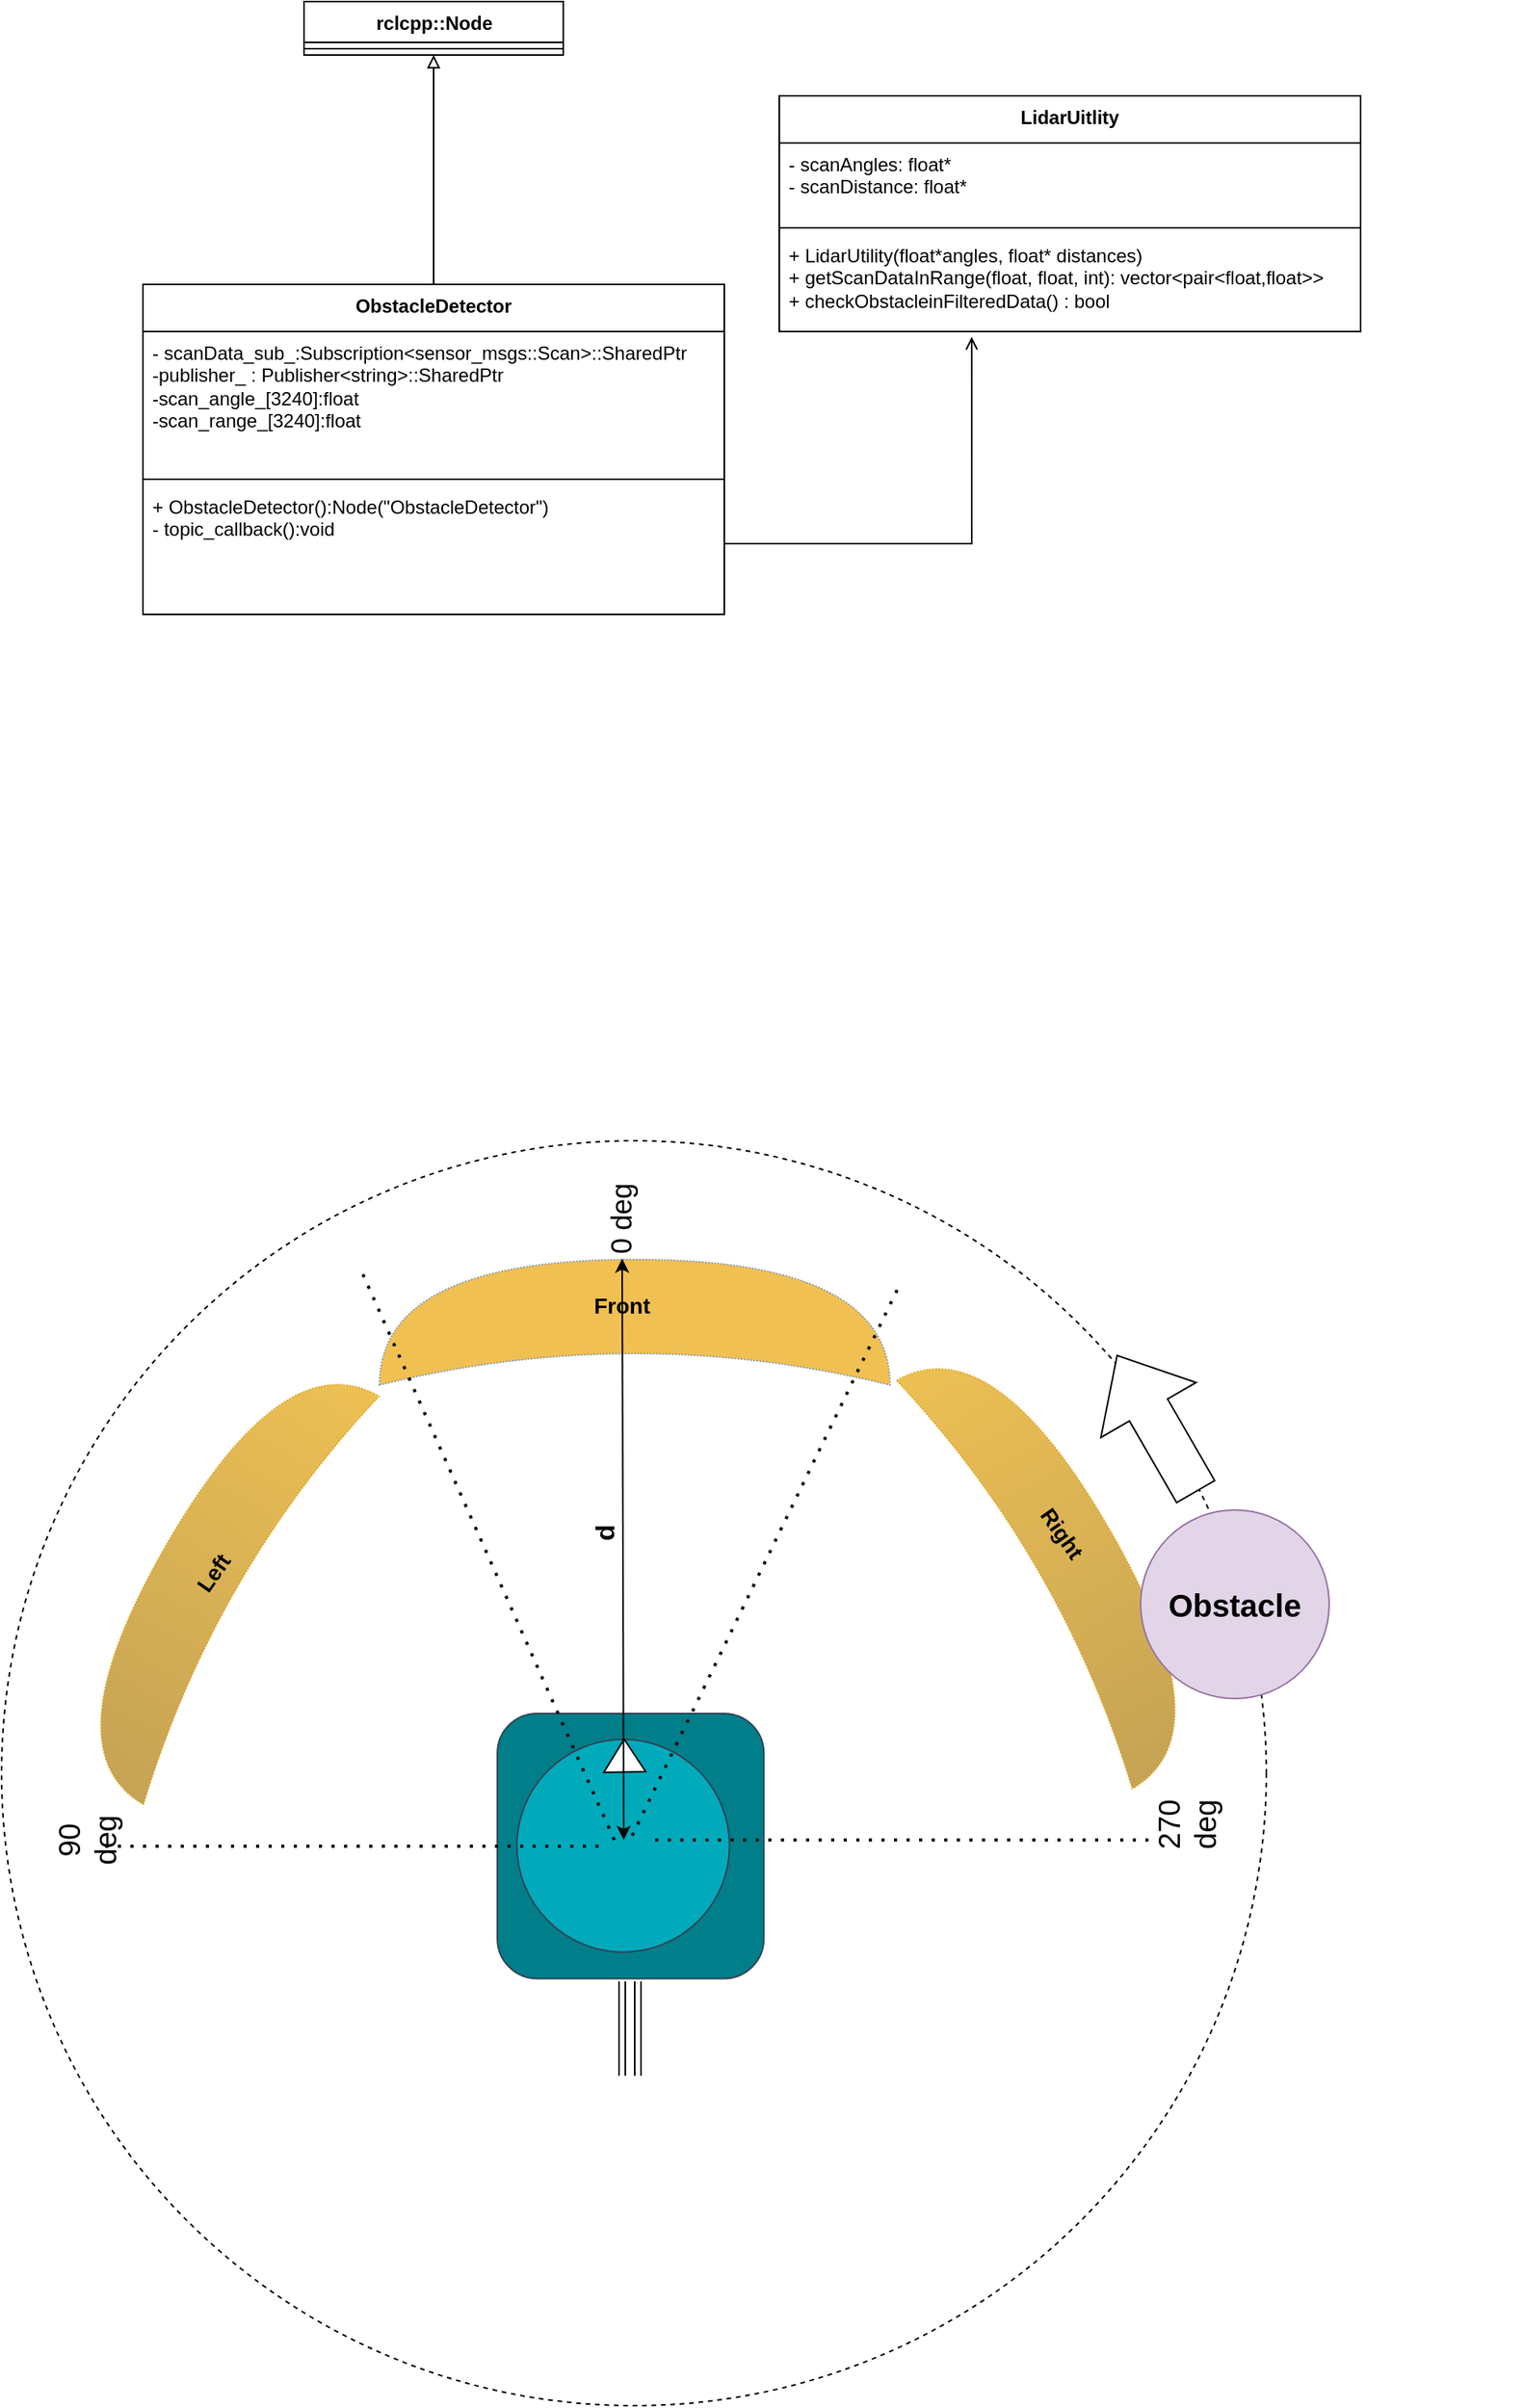 <mxfile version="24.6.4" type="github">
  <diagram name="Page-1" id="tyBKA0bGHe00-OdEZXyO">
    <mxGraphModel dx="2899" dy="994" grid="1" gridSize="10" guides="1" tooltips="1" connect="1" arrows="1" fold="1" page="1" pageScale="1" pageWidth="850" pageHeight="1100" math="0" shadow="0">
      <root>
        <mxCell id="0" />
        <mxCell id="1" parent="0" />
        <mxCell id="Gb5lMUTHjq_DXmy-1-ze-2" value="rclcpp::Node" style="swimlane;fontStyle=1;align=center;verticalAlign=top;childLayout=stackLayout;horizontal=1;startSize=26;horizontalStack=0;resizeParent=1;resizeParentMax=0;resizeLast=0;collapsible=1;marginBottom=0;whiteSpace=wrap;html=1;" parent="1" vertex="1">
          <mxGeometry x="102.5" y="320" width="165" height="34" as="geometry" />
        </mxCell>
        <mxCell id="Gb5lMUTHjq_DXmy-1-ze-3" value="" style="line;strokeWidth=1;fillColor=none;align=left;verticalAlign=middle;spacingTop=-1;spacingLeft=3;spacingRight=3;rotatable=0;labelPosition=right;points=[];portConstraint=eastwest;strokeColor=inherit;" parent="Gb5lMUTHjq_DXmy-1-ze-2" vertex="1">
          <mxGeometry y="26" width="165" height="8" as="geometry" />
        </mxCell>
        <mxCell id="Gb5lMUTHjq_DXmy-1-ze-5" value="LidarUitlity" style="swimlane;fontStyle=1;align=center;verticalAlign=top;childLayout=stackLayout;horizontal=1;startSize=30;horizontalStack=0;resizeParent=1;resizeParentMax=0;resizeLast=0;collapsible=1;marginBottom=0;whiteSpace=wrap;html=1;" parent="1" vertex="1">
          <mxGeometry x="405" y="380" width="370" height="150" as="geometry" />
        </mxCell>
        <mxCell id="Gb5lMUTHjq_DXmy-1-ze-6" value="&lt;div&gt;- scanAngles: float*&lt;/div&gt;&lt;div&gt;- scanDistance: float*&lt;br&gt;&lt;/div&gt;" style="text;strokeColor=none;fillColor=none;align=left;verticalAlign=top;spacingLeft=4;spacingRight=4;overflow=hidden;rotatable=0;points=[[0,0.5],[1,0.5]];portConstraint=eastwest;whiteSpace=wrap;html=1;" parent="Gb5lMUTHjq_DXmy-1-ze-5" vertex="1">
          <mxGeometry y="30" width="370" height="50" as="geometry" />
        </mxCell>
        <mxCell id="Gb5lMUTHjq_DXmy-1-ze-7" value="" style="line;strokeWidth=1;fillColor=none;align=left;verticalAlign=middle;spacingTop=-1;spacingLeft=3;spacingRight=3;rotatable=0;labelPosition=right;points=[];portConstraint=eastwest;strokeColor=inherit;" parent="Gb5lMUTHjq_DXmy-1-ze-5" vertex="1">
          <mxGeometry y="80" width="370" height="8" as="geometry" />
        </mxCell>
        <mxCell id="Gb5lMUTHjq_DXmy-1-ze-8" value="&lt;div&gt;+ LidarUtility(float*angles, float* distances)&lt;br&gt;&lt;/div&gt;&lt;div&gt;+ getScanDataInRange(float, float, int): vector&amp;lt;pair&amp;lt;float,float&amp;gt;&amp;gt;&lt;br&gt;&lt;/div&gt;&lt;div&gt;+ checkObstacleinFilteredData() : bool&lt;br&gt;&lt;/div&gt;" style="text;strokeColor=none;fillColor=none;align=left;verticalAlign=top;spacingLeft=4;spacingRight=4;overflow=hidden;rotatable=0;points=[[0,0.5],[1,0.5]];portConstraint=eastwest;whiteSpace=wrap;html=1;" parent="Gb5lMUTHjq_DXmy-1-ze-5" vertex="1">
          <mxGeometry y="88" width="370" height="62" as="geometry" />
        </mxCell>
        <mxCell id="qjejY537604e-5QMQ8SS-2" style="edgeStyle=orthogonalEdgeStyle;rounded=0;orthogonalLoop=1;jettySize=auto;html=1;entryX=0.5;entryY=1;entryDx=0;entryDy=0;endArrow=block;endFill=0;" parent="1" source="Gb5lMUTHjq_DXmy-1-ze-15" target="Gb5lMUTHjq_DXmy-1-ze-2" edge="1">
          <mxGeometry relative="1" as="geometry" />
        </mxCell>
        <mxCell id="Gb5lMUTHjq_DXmy-1-ze-15" value="ObstacleDetector" style="swimlane;fontStyle=1;align=center;verticalAlign=top;childLayout=stackLayout;horizontal=1;startSize=30;horizontalStack=0;resizeParent=1;resizeParentMax=0;resizeLast=0;collapsible=1;marginBottom=0;whiteSpace=wrap;html=1;" parent="1" vertex="1">
          <mxGeometry y="500" width="370" height="210" as="geometry" />
        </mxCell>
        <mxCell id="Gb5lMUTHjq_DXmy-1-ze-16" value="- scanData_sub_:Subscription&amp;lt;sensor_msgs::Scan&amp;gt;::SharedPtr&lt;br&gt;&lt;div&gt;-publisher_ : Publisher&amp;lt;string&amp;gt;::SharedPtr&lt;/div&gt;&lt;div&gt;-scan_angle_[3240]:float&lt;/div&gt;&lt;div&gt;-scan_range_[3240]:float&lt;br&gt;&lt;/div&gt;" style="text;strokeColor=none;fillColor=none;align=left;verticalAlign=top;spacingLeft=4;spacingRight=4;overflow=hidden;rotatable=0;points=[[0,0.5],[1,0.5]];portConstraint=eastwest;whiteSpace=wrap;html=1;" parent="Gb5lMUTHjq_DXmy-1-ze-15" vertex="1">
          <mxGeometry y="30" width="370" height="90" as="geometry" />
        </mxCell>
        <mxCell id="Gb5lMUTHjq_DXmy-1-ze-17" value="" style="line;strokeWidth=1;fillColor=none;align=left;verticalAlign=middle;spacingTop=-1;spacingLeft=3;spacingRight=3;rotatable=0;labelPosition=right;points=[];portConstraint=eastwest;strokeColor=inherit;" parent="Gb5lMUTHjq_DXmy-1-ze-15" vertex="1">
          <mxGeometry y="120" width="370" height="8" as="geometry" />
        </mxCell>
        <mxCell id="Gb5lMUTHjq_DXmy-1-ze-18" value="&lt;div&gt;+ ObstacleDetector():Node(&quot;ObstacleDetector&quot;)&lt;br&gt;&lt;/div&gt;&lt;div&gt;- topic_callback():void&lt;br&gt;&lt;/div&gt;" style="text;strokeColor=none;fillColor=none;align=left;verticalAlign=top;spacingLeft=4;spacingRight=4;overflow=hidden;rotatable=0;points=[[0,0.5],[1,0.5]];portConstraint=eastwest;whiteSpace=wrap;html=1;" parent="Gb5lMUTHjq_DXmy-1-ze-15" vertex="1">
          <mxGeometry y="128" width="370" height="82" as="geometry" />
        </mxCell>
        <mxCell id="Gb5lMUTHjq_DXmy-1-ze-21" style="edgeStyle=orthogonalEdgeStyle;rounded=0;orthogonalLoop=1;jettySize=auto;html=1;endArrow=open;endFill=0;entryX=0.331;entryY=1.054;entryDx=0;entryDy=0;entryPerimeter=0;" parent="1" source="Gb5lMUTHjq_DXmy-1-ze-15" target="Gb5lMUTHjq_DXmy-1-ze-8" edge="1">
          <mxGeometry relative="1" as="geometry">
            <mxPoint x="527" y="560" as="targetPoint" />
            <Array as="points">
              <mxPoint x="527" y="665" />
            </Array>
          </mxGeometry>
        </mxCell>
        <mxCell id="q6YA2L4c4cyCK8lsv5xc-1" value="" style="group;rotation=-90;" vertex="1" connectable="0" parent="1">
          <mxGeometry x="30" y="979.999" width="755" height="940.001" as="geometry" />
        </mxCell>
        <mxCell id="q6YA2L4c4cyCK8lsv5xc-4" value="" style="ellipse;whiteSpace=wrap;html=1;aspect=fixed;dashed=1;" vertex="1" parent="q6YA2L4c4cyCK8lsv5xc-1">
          <mxGeometry x="-120" y="65" width="805" height="805" as="geometry" />
        </mxCell>
        <mxCell id="SqqnAchxINfKB3lGnBOW-22" value="" style="shape=xor;whiteSpace=wrap;html=1;shadow=0;dashed=1;dashPattern=1 1;fillColor=#eeb127;strokeColor=#6c8ebf;opacity=80;rotation=-90;" parent="q6YA2L4c4cyCK8lsv5xc-1" vertex="1">
          <mxGeometry x="243" y="18" width="80" height="325" as="geometry" />
        </mxCell>
        <mxCell id="SqqnAchxINfKB3lGnBOW-9" value="" style="group;rotation=-90;" parent="q6YA2L4c4cyCK8lsv5xc-1" vertex="1" connectable="0">
          <mxGeometry x="168" y="454" width="248.7" height="163.81" as="geometry" />
        </mxCell>
        <mxCell id="SqqnAchxINfKB3lGnBOW-3" value="" style="group;rotation=-270;" parent="SqqnAchxINfKB3lGnBOW-9" vertex="1" connectable="0">
          <mxGeometry x="45" y="-45" width="158.7" height="163.81" as="geometry" />
        </mxCell>
        <mxCell id="SqqnAchxINfKB3lGnBOW-8" value="" style="rounded=1;whiteSpace=wrap;html=1;fillColor=#007e8a;fontColor=#ffffff;strokeColor=#314354;rotation=-90;" parent="SqqnAchxINfKB3lGnBOW-3" vertex="1">
          <mxGeometry x="-17" y="20" width="168.735" height="169.644" as="geometry" />
        </mxCell>
        <mxCell id="SqqnAchxINfKB3lGnBOW-1" value="" style="ellipse;whiteSpace=wrap;html=1;aspect=fixed;rotation=-360;fillColor=#00aabb;fontColor=#ffffff;strokeColor=#314354;" parent="SqqnAchxINfKB3lGnBOW-3" vertex="1">
          <mxGeometry x="-5" y="37" width="135.327" height="135.327" as="geometry" />
        </mxCell>
        <mxCell id="SqqnAchxINfKB3lGnBOW-2" value="" style="triangle;whiteSpace=wrap;html=1;rotation=-451;" parent="SqqnAchxINfKB3lGnBOW-3" vertex="1">
          <mxGeometry x="53" y="34" width="20.896" height="26.611" as="geometry" />
        </mxCell>
        <mxCell id="SqqnAchxINfKB3lGnBOW-11" value="" style="endArrow=classic;html=1;rounded=0;endFill=1;startArrow=classic;startFill=1;" parent="SqqnAchxINfKB3lGnBOW-3" edge="1">
          <mxGeometry width="50" height="50" relative="1" as="geometry">
            <mxPoint x="63" y="101" as="sourcePoint" />
            <mxPoint x="62" y="-269" as="targetPoint" />
          </mxGeometry>
        </mxCell>
        <mxCell id="SqqnAchxINfKB3lGnBOW-7" value="" style="group;rotation=-90;" parent="SqqnAchxINfKB3lGnBOW-9" vertex="1" connectable="0">
          <mxGeometry x="82" y="171" width="60" height="9.82" as="geometry" />
        </mxCell>
        <mxCell id="SqqnAchxINfKB3lGnBOW-5" value="" style="shape=link;html=1;rounded=0;" parent="SqqnAchxINfKB3lGnBOW-7" edge="1">
          <mxGeometry width="100" relative="1" as="geometry">
            <mxPoint x="25" y="35" as="sourcePoint" />
            <mxPoint x="25" y="-25" as="targetPoint" />
          </mxGeometry>
        </mxCell>
        <mxCell id="SqqnAchxINfKB3lGnBOW-6" value="" style="shape=link;html=1;rounded=0;" parent="SqqnAchxINfKB3lGnBOW-7" edge="1">
          <mxGeometry width="100" relative="1" as="geometry">
            <mxPoint x="35" y="35" as="sourcePoint" />
            <mxPoint x="35" y="-25" as="targetPoint" />
          </mxGeometry>
        </mxCell>
        <mxCell id="SqqnAchxINfKB3lGnBOW-10" value="" style="endArrow=none;dashed=1;html=1;dashPattern=1 3;strokeWidth=2;rounded=0;" parent="q6YA2L4c4cyCK8lsv5xc-1" edge="1">
          <mxGeometry width="50" height="50" relative="1" as="geometry">
            <mxPoint x="260" y="514" as="sourcePoint" />
            <mxPoint x="-60" y="514" as="targetPoint" />
          </mxGeometry>
        </mxCell>
        <mxCell id="SqqnAchxINfKB3lGnBOW-16" value="" style="endArrow=none;dashed=1;html=1;dashPattern=1 3;strokeWidth=2;rounded=0;" parent="q6YA2L4c4cyCK8lsv5xc-1" edge="1">
          <mxGeometry width="50" height="50" relative="1" as="geometry">
            <mxPoint x="610" y="510" as="sourcePoint" />
            <mxPoint x="290" y="510" as="targetPoint" />
          </mxGeometry>
        </mxCell>
        <mxCell id="SqqnAchxINfKB3lGnBOW-17" value="" style="endArrow=none;dashed=1;html=1;dashPattern=1 3;strokeWidth=2;rounded=0;" parent="q6YA2L4c4cyCK8lsv5xc-1" edge="1">
          <mxGeometry width="50" height="50" relative="1" as="geometry">
            <mxPoint x="450" y="160" as="sourcePoint" />
            <mxPoint x="280" y="510" as="targetPoint" />
          </mxGeometry>
        </mxCell>
        <mxCell id="SqqnAchxINfKB3lGnBOW-18" value="" style="endArrow=none;dashed=1;html=1;dashPattern=1 3;strokeWidth=2;rounded=0;" parent="q6YA2L4c4cyCK8lsv5xc-1" edge="1">
          <mxGeometry width="50" height="50" relative="1" as="geometry">
            <mxPoint x="110" y="150" as="sourcePoint" />
            <mxPoint x="270" y="510" as="targetPoint" />
          </mxGeometry>
        </mxCell>
        <mxCell id="SqqnAchxINfKB3lGnBOW-19" value="&lt;font style=&quot;font-size: 18px;&quot;&gt;0 deg&lt;/font&gt;" style="text;html=1;align=center;verticalAlign=middle;resizable=0;points=[];autosize=1;strokeColor=none;fillColor=none;rotation=-90;" parent="q6YA2L4c4cyCK8lsv5xc-1" vertex="1">
          <mxGeometry x="240" y="95" width="70" height="40" as="geometry" />
        </mxCell>
        <mxCell id="SqqnAchxINfKB3lGnBOW-20" value="&lt;font style=&quot;font-size: 19px;&quot;&gt;90 deg&lt;/font&gt;" style="text;html=1;align=center;verticalAlign=middle;whiteSpace=wrap;rounded=0;rotation=-90;" parent="q6YA2L4c4cyCK8lsv5xc-1" vertex="1">
          <mxGeometry x="-95" y="495" width="60" height="30" as="geometry" />
        </mxCell>
        <mxCell id="SqqnAchxINfKB3lGnBOW-21" value="&lt;font style=&quot;font-size: 19px;&quot;&gt;270 deg&lt;/font&gt;" style="text;html=1;align=center;verticalAlign=middle;whiteSpace=wrap;rounded=0;rotation=-90;" parent="q6YA2L4c4cyCK8lsv5xc-1" vertex="1">
          <mxGeometry x="605" y="485" width="60" height="30" as="geometry" />
        </mxCell>
        <mxCell id="SqqnAchxINfKB3lGnBOW-23" value="" style="shape=xor;whiteSpace=wrap;html=1;shadow=0;dashed=1;dashPattern=1 1;fillColor=#ad7c0d;strokeColor=#d79b00;opacity=70;direction=south;rotation=-240;gradientColor=#e5a50a;" parent="q6YA2L4c4cyCK8lsv5xc-1" vertex="1">
          <mxGeometry x="-135" y="305" width="300" height="70" as="geometry" />
        </mxCell>
        <mxCell id="SqqnAchxINfKB3lGnBOW-24" value="" style="shape=xor;whiteSpace=wrap;html=1;shadow=0;dashed=1;dashPattern=1 1;fillColor=#ad7c0d;strokeColor=#d79b00;opacity=70;direction=south;rotation=-120;gradientColor=#e5a50a;gradientDirection=north;" parent="q6YA2L4c4cyCK8lsv5xc-1" vertex="1">
          <mxGeometry x="405" y="295" width="300" height="70" as="geometry" />
        </mxCell>
        <mxCell id="SqqnAchxINfKB3lGnBOW-25" value="&lt;b&gt;&lt;font style=&quot;font-size: 14px;&quot;&gt;Front&lt;/font&gt;&lt;/b&gt;" style="text;html=1;align=center;verticalAlign=middle;whiteSpace=wrap;rounded=0;rotation=0;" parent="q6YA2L4c4cyCK8lsv5xc-1" vertex="1">
          <mxGeometry x="245" y="155" width="60" height="30" as="geometry" />
        </mxCell>
        <mxCell id="SqqnAchxINfKB3lGnBOW-26" value="&lt;b&gt;&lt;font style=&quot;font-size: 14px;&quot;&gt;Left&lt;/font&gt;&lt;/b&gt;" style="text;html=1;align=center;verticalAlign=middle;whiteSpace=wrap;rounded=0;rotation=-55;" parent="q6YA2L4c4cyCK8lsv5xc-1" vertex="1">
          <mxGeometry x="-15" y="325" width="60" height="30" as="geometry" />
        </mxCell>
        <mxCell id="SqqnAchxINfKB3lGnBOW-27" value="&lt;font size=&quot;1&quot;&gt;&lt;b style=&quot;font-size: 14px;&quot;&gt;Right&lt;/b&gt;&lt;/font&gt;" style="text;html=1;align=center;verticalAlign=middle;whiteSpace=wrap;rounded=0;rotation=-305;" parent="q6YA2L4c4cyCK8lsv5xc-1" vertex="1">
          <mxGeometry x="525" y="300" width="60" height="30" as="geometry" />
        </mxCell>
        <mxCell id="9KKDObxOHKLrNvCUzyDW-2" value="&lt;font size=&quot;1&quot;&gt;&lt;b style=&quot;font-size: 17px;&quot;&gt;d&lt;/b&gt;&lt;/font&gt;" style="text;html=1;align=center;verticalAlign=middle;resizable=0;points=[];autosize=1;strokeColor=none;fillColor=none;rotation=-90;" parent="q6YA2L4c4cyCK8lsv5xc-1" vertex="1">
          <mxGeometry x="250" y="300" width="30" height="30" as="geometry" />
        </mxCell>
        <mxCell id="q6YA2L4c4cyCK8lsv5xc-5" value="" style="html=1;shadow=0;dashed=0;align=center;verticalAlign=middle;shape=mxgraph.arrows2.arrow;dy=0.6;dx=40;notch=0;rotation=-120;" vertex="1" parent="q6YA2L4c4cyCK8lsv5xc-1">
          <mxGeometry x="565" y="210.001" width="100" height="70" as="geometry" />
        </mxCell>
        <mxCell id="q6YA2L4c4cyCK8lsv5xc-2" value="&lt;b&gt;&lt;font style=&quot;font-size: 20px;&quot;&gt;Obstacle&lt;/font&gt;&lt;/b&gt;" style="ellipse;whiteSpace=wrap;html=1;fillColor=#e1d5e7;strokeColor=#9673a6;" vertex="1" parent="q6YA2L4c4cyCK8lsv5xc-1">
          <mxGeometry x="605" y="300.001" width="120" height="120" as="geometry" />
        </mxCell>
      </root>
    </mxGraphModel>
  </diagram>
</mxfile>
